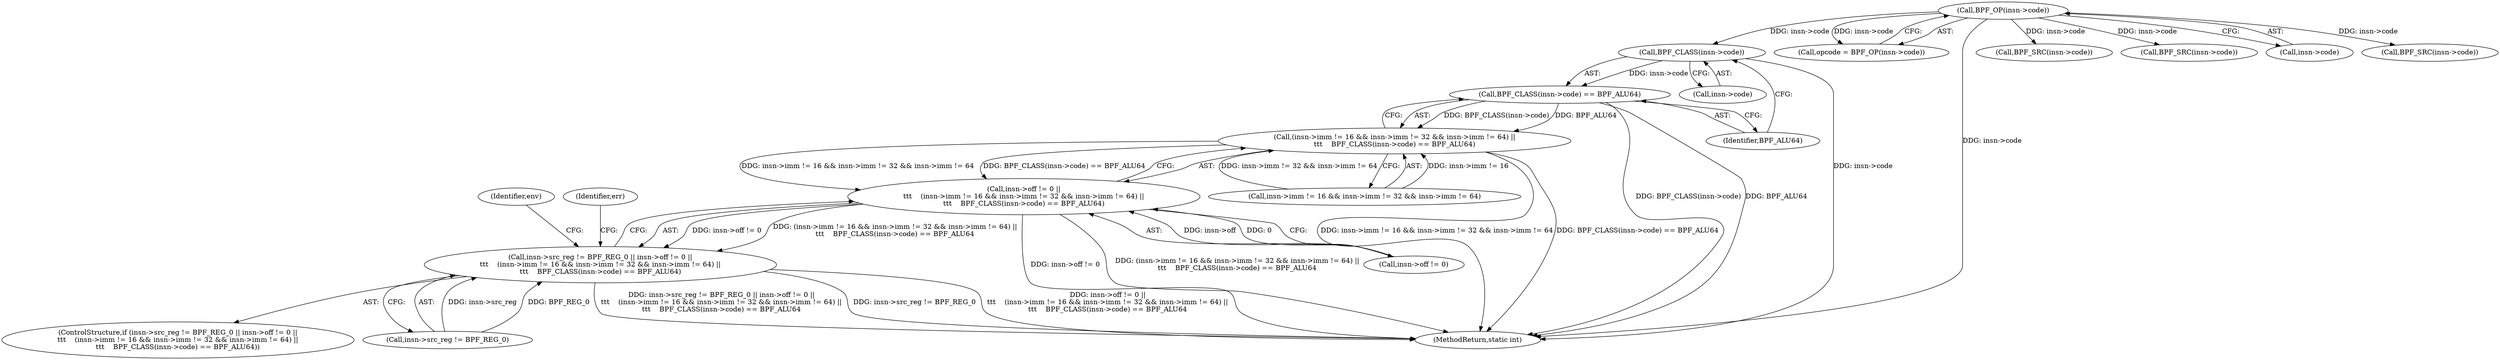 digraph "0_linux_95a762e2c8c942780948091f8f2a4f32fce1ac6f@pointer" {
"1000209" [label="(Call,BPF_CLASS(insn->code))"];
"1000124" [label="(Call,BPF_OP(insn->code))"];
"1000208" [label="(Call,BPF_CLASS(insn->code) == BPF_ALU64)"];
"1000190" [label="(Call,(insn->imm != 16 && insn->imm != 32 && insn->imm != 64) ||\n\t\t\t    BPF_CLASS(insn->code) == BPF_ALU64)"];
"1000184" [label="(Call,insn->off != 0 ||\n\t\t\t    (insn->imm != 16 && insn->imm != 32 && insn->imm != 64) ||\n\t\t\t    BPF_CLASS(insn->code) == BPF_ALU64)"];
"1000178" [label="(Call,insn->src_reg != BPF_REG_0 || insn->off != 0 ||\n\t\t\t    (insn->imm != 16 && insn->imm != 32 && insn->imm != 64) ||\n\t\t\t    BPF_CLASS(insn->code) == BPF_ALU64)"];
"1000122" [label="(Call,opcode = BPF_OP(insn->code))"];
"1000184" [label="(Call,insn->off != 0 ||\n\t\t\t    (insn->imm != 16 && insn->imm != 32 && insn->imm != 64) ||\n\t\t\t    BPF_CLASS(insn->code) == BPF_ALU64)"];
"1000178" [label="(Call,insn->src_reg != BPF_REG_0 || insn->off != 0 ||\n\t\t\t    (insn->imm != 16 && insn->imm != 32 && insn->imm != 64) ||\n\t\t\t    BPF_CLASS(insn->code) == BPF_ALU64)"];
"1000177" [label="(ControlStructure,if (insn->src_reg != BPF_REG_0 || insn->off != 0 ||\n\t\t\t    (insn->imm != 16 && insn->imm != 32 && insn->imm != 64) ||\n\t\t\t    BPF_CLASS(insn->code) == BPF_ALU64))"];
"1000210" [label="(Call,insn->code)"];
"1000630" [label="(MethodReturn,static int)"];
"1000222" [label="(Identifier,err)"];
"1000146" [label="(Call,BPF_SRC(insn->code))"];
"1000209" [label="(Call,BPF_CLASS(insn->code))"];
"1000185" [label="(Call,insn->off != 0)"];
"1000460" [label="(Call,BPF_SRC(insn->code))"];
"1000179" [label="(Call,insn->src_reg != BPF_REG_0)"];
"1000213" [label="(Identifier,BPF_ALU64)"];
"1000208" [label="(Call,BPF_CLASS(insn->code) == BPF_ALU64)"];
"1000124" [label="(Call,BPF_OP(insn->code))"];
"1000125" [label="(Call,insn->code)"];
"1000191" [label="(Call,insn->imm != 16 && insn->imm != 32 && insn->imm != 64)"];
"1000269" [label="(Call,BPF_SRC(insn->code))"];
"1000190" [label="(Call,(insn->imm != 16 && insn->imm != 32 && insn->imm != 64) ||\n\t\t\t    BPF_CLASS(insn->code) == BPF_ALU64)"];
"1000216" [label="(Identifier,env)"];
"1000209" -> "1000208"  [label="AST: "];
"1000209" -> "1000210"  [label="CFG: "];
"1000210" -> "1000209"  [label="AST: "];
"1000213" -> "1000209"  [label="CFG: "];
"1000209" -> "1000630"  [label="DDG: insn->code"];
"1000209" -> "1000208"  [label="DDG: insn->code"];
"1000124" -> "1000209"  [label="DDG: insn->code"];
"1000124" -> "1000122"  [label="AST: "];
"1000124" -> "1000125"  [label="CFG: "];
"1000125" -> "1000124"  [label="AST: "];
"1000122" -> "1000124"  [label="CFG: "];
"1000124" -> "1000630"  [label="DDG: insn->code"];
"1000124" -> "1000122"  [label="DDG: insn->code"];
"1000124" -> "1000146"  [label="DDG: insn->code"];
"1000124" -> "1000269"  [label="DDG: insn->code"];
"1000124" -> "1000460"  [label="DDG: insn->code"];
"1000208" -> "1000190"  [label="AST: "];
"1000208" -> "1000213"  [label="CFG: "];
"1000213" -> "1000208"  [label="AST: "];
"1000190" -> "1000208"  [label="CFG: "];
"1000208" -> "1000630"  [label="DDG: BPF_CLASS(insn->code)"];
"1000208" -> "1000630"  [label="DDG: BPF_ALU64"];
"1000208" -> "1000190"  [label="DDG: BPF_CLASS(insn->code)"];
"1000208" -> "1000190"  [label="DDG: BPF_ALU64"];
"1000190" -> "1000184"  [label="AST: "];
"1000190" -> "1000191"  [label="CFG: "];
"1000191" -> "1000190"  [label="AST: "];
"1000184" -> "1000190"  [label="CFG: "];
"1000190" -> "1000630"  [label="DDG: insn->imm != 16 && insn->imm != 32 && insn->imm != 64"];
"1000190" -> "1000630"  [label="DDG: BPF_CLASS(insn->code) == BPF_ALU64"];
"1000190" -> "1000184"  [label="DDG: insn->imm != 16 && insn->imm != 32 && insn->imm != 64"];
"1000190" -> "1000184"  [label="DDG: BPF_CLASS(insn->code) == BPF_ALU64"];
"1000191" -> "1000190"  [label="DDG: insn->imm != 16"];
"1000191" -> "1000190"  [label="DDG: insn->imm != 32 && insn->imm != 64"];
"1000184" -> "1000178"  [label="AST: "];
"1000184" -> "1000185"  [label="CFG: "];
"1000185" -> "1000184"  [label="AST: "];
"1000178" -> "1000184"  [label="CFG: "];
"1000184" -> "1000630"  [label="DDG: insn->off != 0"];
"1000184" -> "1000630"  [label="DDG: (insn->imm != 16 && insn->imm != 32 && insn->imm != 64) ||\n\t\t\t    BPF_CLASS(insn->code) == BPF_ALU64"];
"1000184" -> "1000178"  [label="DDG: insn->off != 0"];
"1000184" -> "1000178"  [label="DDG: (insn->imm != 16 && insn->imm != 32 && insn->imm != 64) ||\n\t\t\t    BPF_CLASS(insn->code) == BPF_ALU64"];
"1000185" -> "1000184"  [label="DDG: insn->off"];
"1000185" -> "1000184"  [label="DDG: 0"];
"1000178" -> "1000177"  [label="AST: "];
"1000178" -> "1000179"  [label="CFG: "];
"1000179" -> "1000178"  [label="AST: "];
"1000216" -> "1000178"  [label="CFG: "];
"1000222" -> "1000178"  [label="CFG: "];
"1000178" -> "1000630"  [label="DDG: insn->src_reg != BPF_REG_0 || insn->off != 0 ||\n\t\t\t    (insn->imm != 16 && insn->imm != 32 && insn->imm != 64) ||\n\t\t\t    BPF_CLASS(insn->code) == BPF_ALU64"];
"1000178" -> "1000630"  [label="DDG: insn->src_reg != BPF_REG_0"];
"1000178" -> "1000630"  [label="DDG: insn->off != 0 ||\n\t\t\t    (insn->imm != 16 && insn->imm != 32 && insn->imm != 64) ||\n\t\t\t    BPF_CLASS(insn->code) == BPF_ALU64"];
"1000179" -> "1000178"  [label="DDG: insn->src_reg"];
"1000179" -> "1000178"  [label="DDG: BPF_REG_0"];
}
